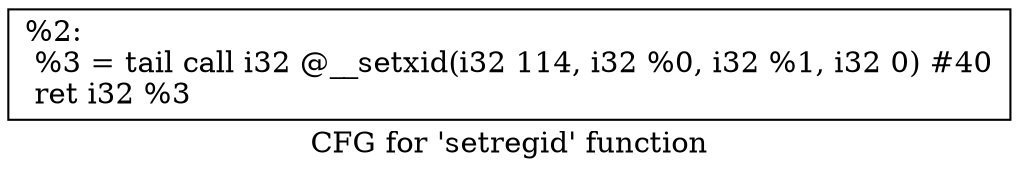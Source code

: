 digraph "CFG for 'setregid' function" {
	label="CFG for 'setregid' function";

	Node0x1ddd630 [shape=record,label="{%2:\l  %3 = tail call i32 @__setxid(i32 114, i32 %0, i32 %1, i32 0) #40\l  ret i32 %3\l}"];
}
